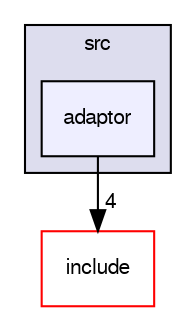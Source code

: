 digraph "/home/pfefferz/dlt-daemon/src/adaptor" {
  compound=true
  node [ fontsize="10", fontname="FreeSans"];
  edge [ labelfontsize="10", labelfontname="FreeSans"];
  subgraph clusterdir_68267d1309a1af8e8297ef4c3efbcdba {
    graph [ bgcolor="#ddddee", pencolor="black", label="src" fontname="FreeSans", fontsize="10", URL="dir_68267d1309a1af8e8297ef4c3efbcdba.html"]
  dir_1a0b75b0b0d462315e9cc89e55afd955 [shape=box, label="adaptor", style="filled", fillcolor="#eeeeff", pencolor="black", URL="dir_1a0b75b0b0d462315e9cc89e55afd955.html"];
  }
  dir_d44c64559bbebec7f509842c48db8b23 [shape=box label="include" fillcolor="white" style="filled" color="red" URL="dir_d44c64559bbebec7f509842c48db8b23.html"];
  dir_1a0b75b0b0d462315e9cc89e55afd955->dir_d44c64559bbebec7f509842c48db8b23 [headlabel="4", labeldistance=1.5 headhref="dir_000004_000001.html"];
}

